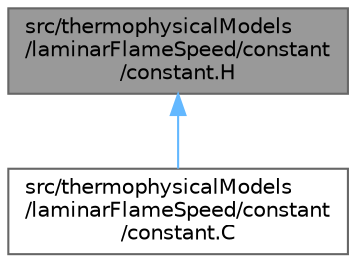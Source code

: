 digraph "src/thermophysicalModels/laminarFlameSpeed/constant/constant.H"
{
 // LATEX_PDF_SIZE
  bgcolor="transparent";
  edge [fontname=Helvetica,fontsize=10,labelfontname=Helvetica,labelfontsize=10];
  node [fontname=Helvetica,fontsize=10,shape=box,height=0.2,width=0.4];
  Node1 [id="Node000001",label="src/thermophysicalModels\l/laminarFlameSpeed/constant\l/constant.H",height=0.2,width=0.4,color="gray40", fillcolor="grey60", style="filled", fontcolor="black",tooltip=" "];
  Node1 -> Node2 [id="edge1_Node000001_Node000002",dir="back",color="steelblue1",style="solid",tooltip=" "];
  Node2 [id="Node000002",label="src/thermophysicalModels\l/laminarFlameSpeed/constant\l/constant.C",height=0.2,width=0.4,color="grey40", fillcolor="white", style="filled",URL="$src_2thermophysicalModels_2laminarFlameSpeed_2constant_2constant_8C.html",tooltip=" "];
}
